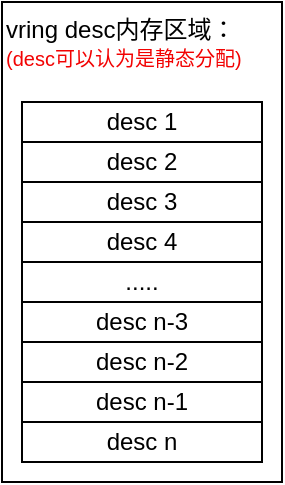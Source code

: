 <mxfile version="26.1.3">
  <diagram name="第 1 页" id="V5452X9w4-ggYOXxJS9C">
    <mxGraphModel dx="1181" dy="652" grid="1" gridSize="10" guides="1" tooltips="1" connect="1" arrows="1" fold="1" page="1" pageScale="1" pageWidth="827" pageHeight="1169" math="0" shadow="0">
      <root>
        <mxCell id="0" />
        <mxCell id="1" parent="0" />
        <mxCell id="fYZ_GOnIte36mu-ZipSO-1" value="vring desc内存区域：&lt;div&gt;&lt;font style=&quot;font-size: 10px; color: rgb(242, 2, 2);&quot;&gt;(desc可以认为是静态分配)&lt;/font&gt;&lt;/div&gt;" style="rounded=0;whiteSpace=wrap;html=1;align=left;verticalAlign=top;" vertex="1" parent="1">
          <mxGeometry x="320" y="120" width="140" height="240" as="geometry" />
        </mxCell>
        <mxCell id="fYZ_GOnIte36mu-ZipSO-2" value="desc 1" style="rounded=0;whiteSpace=wrap;html=1;" vertex="1" parent="1">
          <mxGeometry x="330" y="170" width="120" height="20" as="geometry" />
        </mxCell>
        <mxCell id="fYZ_GOnIte36mu-ZipSO-3" value="desc 2" style="rounded=0;whiteSpace=wrap;html=1;" vertex="1" parent="1">
          <mxGeometry x="330" y="190" width="120" height="20" as="geometry" />
        </mxCell>
        <mxCell id="fYZ_GOnIte36mu-ZipSO-4" value="desc 3" style="rounded=0;whiteSpace=wrap;html=1;" vertex="1" parent="1">
          <mxGeometry x="330" y="210" width="120" height="20" as="geometry" />
        </mxCell>
        <mxCell id="fYZ_GOnIte36mu-ZipSO-5" value="desc 4" style="rounded=0;whiteSpace=wrap;html=1;" vertex="1" parent="1">
          <mxGeometry x="330" y="230" width="120" height="20" as="geometry" />
        </mxCell>
        <mxCell id="fYZ_GOnIte36mu-ZipSO-6" value="....." style="rounded=0;whiteSpace=wrap;html=1;" vertex="1" parent="1">
          <mxGeometry x="330" y="250" width="120" height="20" as="geometry" />
        </mxCell>
        <mxCell id="fYZ_GOnIte36mu-ZipSO-7" value="desc n-3" style="rounded=0;whiteSpace=wrap;html=1;" vertex="1" parent="1">
          <mxGeometry x="330" y="270" width="120" height="20" as="geometry" />
        </mxCell>
        <mxCell id="fYZ_GOnIte36mu-ZipSO-8" value="desc n-2" style="rounded=0;whiteSpace=wrap;html=1;" vertex="1" parent="1">
          <mxGeometry x="330" y="290" width="120" height="20" as="geometry" />
        </mxCell>
        <mxCell id="fYZ_GOnIte36mu-ZipSO-9" value="desc n-1" style="rounded=0;whiteSpace=wrap;html=1;" vertex="1" parent="1">
          <mxGeometry x="330" y="310" width="120" height="20" as="geometry" />
        </mxCell>
        <mxCell id="fYZ_GOnIte36mu-ZipSO-10" value="desc n" style="rounded=0;whiteSpace=wrap;html=1;" vertex="1" parent="1">
          <mxGeometry x="330" y="330" width="120" height="20" as="geometry" />
        </mxCell>
      </root>
    </mxGraphModel>
  </diagram>
</mxfile>

